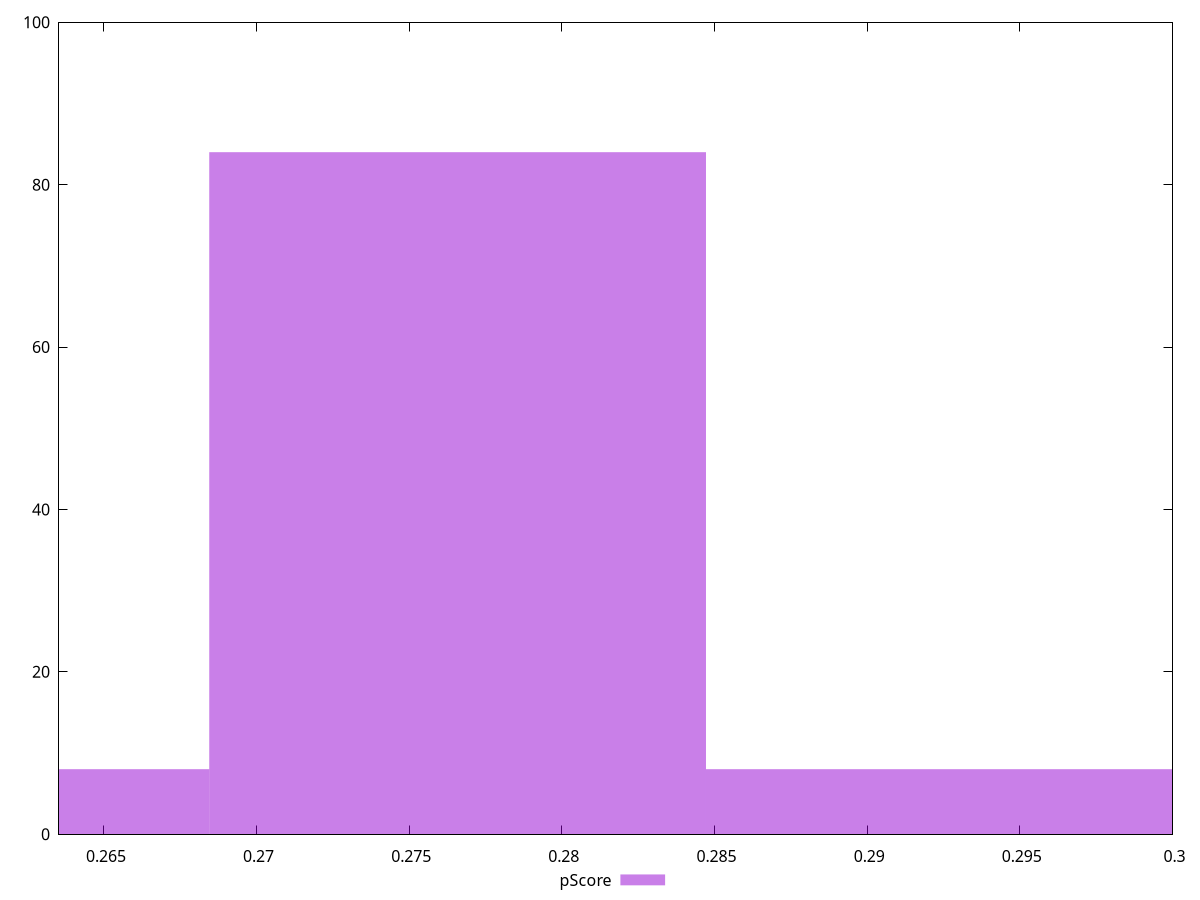 reset

$pScore <<EOF
0.27658536699642766 84
0.2603156395260496 8
0.2928550944668058 8
EOF

set key outside below
set boxwidth 0.0162697274703781
set xrange [0.2635294117647059:0.3]
set yrange [0:100]
set trange [0:100]
set style fill transparent solid 0.5 noborder
set terminal svg size 640, 490 enhanced background rgb 'white'
set output "report_00026_2021-02-22T21:38:55.199Z/uses-text-compression/samples/pages+cached+noadtech/pScore/histogram.svg"

plot $pScore title "pScore" with boxes

reset
